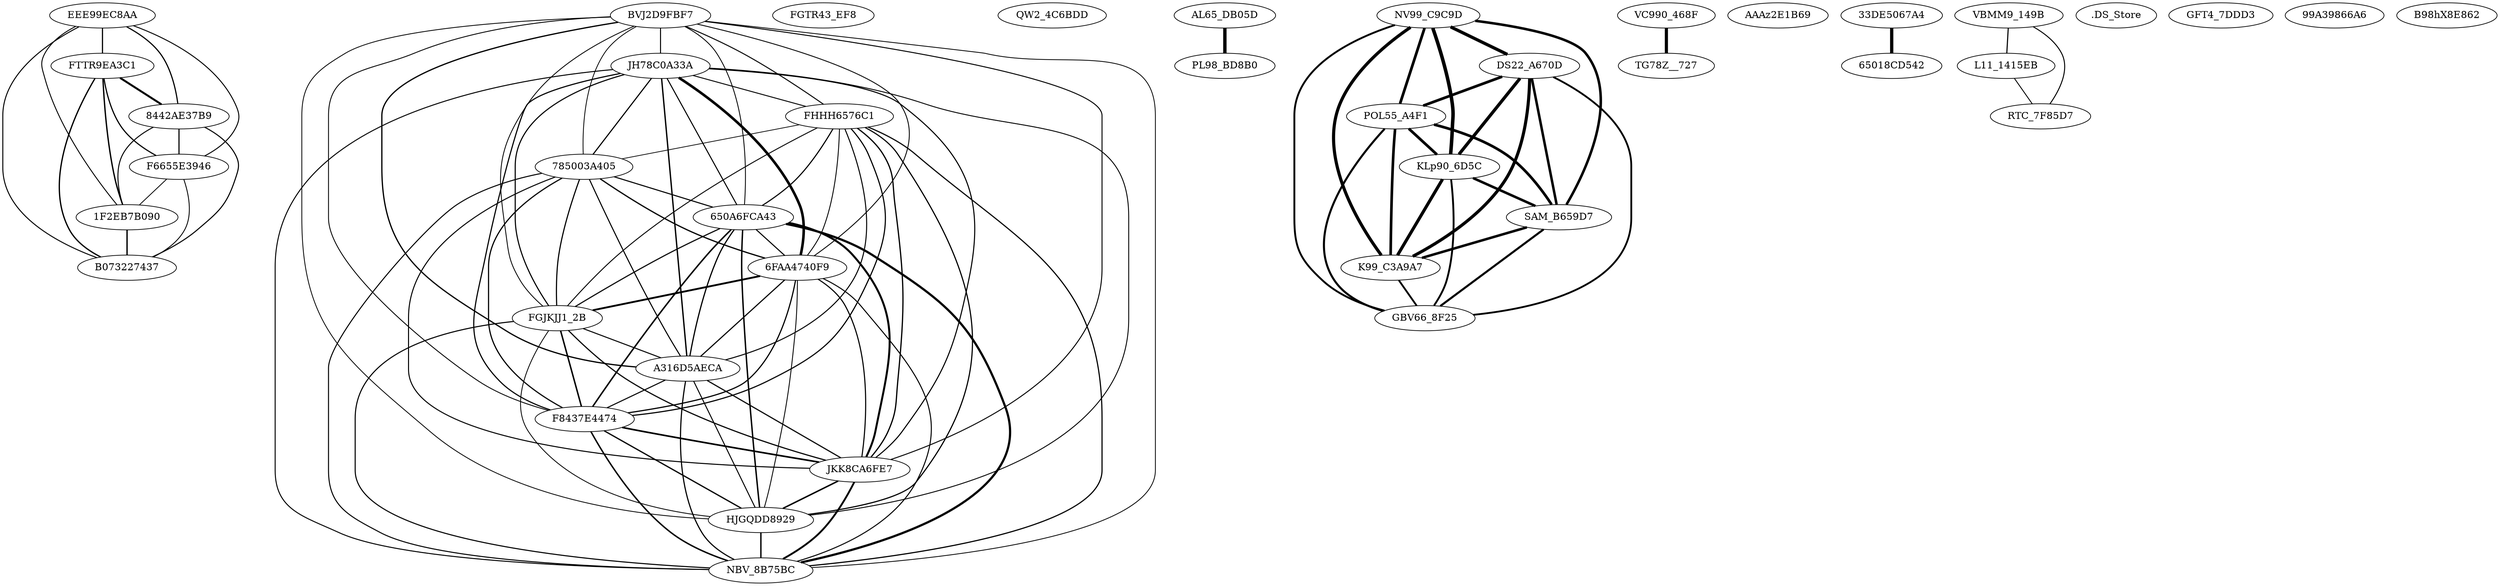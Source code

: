 strict graph  {
"./MALWR/EEE99EC8AA67B05407C01094184C33D2B5A44" [label=EEE99EC8AA];
"./MALWR/BVJ2D9FBF759F527AF373E34673DC3ACA462" [label=BVJ2D9FBF7];
"./MALWR/JH78C0A33A1B472A8C16123FD696A5CE5EBB" [label=JH78C0A33A];
"./MALWR/FHHH6576C196385407B0F7F4B1B537D88983" [label=FHHH6576C1];
"./MALWR/FTTR9EA3C16194CE354C244C1B74C46CD92E" [label=FTTR9EA3C1];
"./MALWR/FGTR43_EF8E0FB20E7228C7492CCDC59D87C690" [label=FGTR43_EF8];
"./MALWR/QW2_4C6BDDCCA2695D6202DF38708E14FC7E" [label=QW2_4C6BDD];
"./MALWR/AL65_DB05DF0498B59B42A8E493CF3C10C578" [label=AL65_DB05D];
"./MALWR/785003A405BC7A4EBCBB21DDB757BF3F" [label="785003A405"];
"./MALWR/NV99_C9C9DBF388A8D81D8CFB4D3FC05F8E4" [label=NV99_C9C9D];
"./MALWR/DS22_A670D13D4D014169C4080328B8FEB86" [label=DS22_A670D];
"./MALWR/POL55_A4F1ECC4D25B33395196B5D51A06790" [label=POL55_A4F1];
"./MALWR/650A6FCA433EE243391E4B4C11F09438" [label="650A6FCA43"];
"./MALWR/KLp90_6D5C8FC4B14559F73B6136D85B94198" [label=KLp90_6D5C];
"./MALWR/6FAA4740F99408D4D2DDDD0B09BBDEFD" [label="6FAA4740F9"];
"./MALWR/FGJKJJ1_2BA0D0083976A5C1E3315413CDCFFCD2" [label=FGJKJJ1_2B];
"./MALWR/VC990_468FF2C12CFFC7E5B2FE0EE6BB3B239E" [label=VC990_468F];
"./MALWR/SAM_B659D71AE168E774FAAF38DB30F4A84" [label=SAM_B659D7];
"./MALWR/A316D5AECA269CA865077E7FFF356E7D" [label=A316D5AECA];
"./MALWR/F8437E44748D2C3FCF84019766F4E6DC" [label=F8437E4474];
"./MALWR/JKK8CA6FE7A1315AF5AFEAC2961460A80569" [label=JKK8CA6FE7];
"./MALWR/K99_C3A9A7B026BFE0E55FF219FD6AA7D94" [label=K99_C3A9A7];
"./MALWR/8442AE37B91F279A9F06DE4C60B286A3" [label="8442AE37B9"];
"./MALWR/GBV66_8F259BB36E00D124963CFA9B86F502E" [label=GBV66_8F25];
"./MALWR/AAAz2E1B6940985A23E5639450F8391820655" [label=AAAz2E1B69];
"./MALWR/PL98_BD8B082B7711BC980252F988BB0CA936" [label=PL98_BD8B0];
"./MALWR/TG78Z__727A6800991EEAD454E53E8AF164A99C" [label=TG78Z__727];
"./MALWR/F6655E39465C2FF5B016980D918EA028" [label=F6655E3946];
"./MALWR/33DE5067A433A6EC5C328067DC18EC37" [label="33DE5067A4"];
"./MALWR/VBMM9_149B7BD7218AAB4E257D28469FDDB0D" [label=VBMM9_149B];
"./MALWR/L11_1415EB8519D13328091CC5C76A624E3D" [label=L11_1415EB];
"./MALWR/1F2EB7B090018D975E6D9B40868C94CA" [label="1F2EB7B090"];
"./MALWR/.DS_Store" [label=".DS_Store"];
"./MALWR/HJGQDD892986B2249B5214639ECC8AC0223" [label=HJGQDD8929];
"./MALWR/GFT4_7DDD3D72EAD03C7518F5D47650C8572" [label=GFT4_7DDD3];
"./MALWR/NBV_8B75BCBFF174C25A0161F30758509A44" [label=NBV_8B75BC];
"./MALWR/RTC_7F85D7F628CE62D1D8F7B39D8940472" [label=RTC_7F85D7];
"./MALWR/65018CD542145A3792BA09985734C12A" [label="65018CD542"];
"./MALWR/99A39866A657A10949FCB6D634BB30D5" [label="99A39866A6"];
"./MALWR/B07322743778B5868475DBE66EEDAC4F" [label=B073227437];
"./MALWR/B98hX8E8622C393D7E832D39E620EAD5D3B49" [label=B98hX8E862];
"./MALWR/EEE99EC8AA67B05407C01094184C33D2B5A44" -- "./MALWR/FTTR9EA3C16194CE354C244C1B74C46CD92E"  [penwidth="1.6666666666666665"];
"./MALWR/EEE99EC8AA67B05407C01094184C33D2B5A44" -- "./MALWR/8442AE37B91F279A9F06DE4C60B286A3"  [penwidth="1.6346153846153846"];
"./MALWR/EEE99EC8AA67B05407C01094184C33D2B5A44" -- "./MALWR/F6655E39465C2FF5B016980D918EA028"  [penwidth="1.3551401869158877"];
"./MALWR/EEE99EC8AA67B05407C01094184C33D2B5A44" -- "./MALWR/1F2EB7B090018D975E6D9B40868C94CA"  [penwidth="1.2962962962962967"];
"./MALWR/EEE99EC8AA67B05407C01094184C33D2B5A44" -- "./MALWR/B07322743778B5868475DBE66EEDAC4F"  [penwidth="1.3888888888888886"];
"./MALWR/BVJ2D9FBF759F527AF373E34673DC3ACA462" -- "./MALWR/JH78C0A33A1B472A8C16123FD696A5CE5EBB"  [penwidth="1.4137931034482756"];
"./MALWR/BVJ2D9FBF759F527AF373E34673DC3ACA462" -- "./MALWR/FHHH6576C196385407B0F7F4B1B537D88983"  [penwidth="1.402877697841727"];
"./MALWR/BVJ2D9FBF759F527AF373E34673DC3ACA462" -- "./MALWR/785003A405BC7A4EBCBB21DDB757BF3F"  [penwidth="1.122448979591837"];
"./MALWR/BVJ2D9FBF759F527AF373E34673DC3ACA462" -- "./MALWR/650A6FCA433EE243391E4B4C11F09438"  [penwidth="1.197183098591549"];
"./MALWR/BVJ2D9FBF759F527AF373E34673DC3ACA462" -- "./MALWR/6FAA4740F99408D4D2DDDD0B09BBDEFD"  [penwidth="1.2328767123287678"];
"./MALWR/BVJ2D9FBF759F527AF373E34673DC3ACA462" -- "./MALWR/FGJKJJ1_2BA0D0083976A5C1E3315413CDCFFCD2"  [penwidth="1.180555555555556"];
"./MALWR/BVJ2D9FBF759F527AF373E34673DC3ACA462" -- "./MALWR/A316D5AECA269CA865077E7FFF356E7D"  [penwidth="1.7605633802816902"];
"./MALWR/BVJ2D9FBF759F527AF373E34673DC3ACA462" -- "./MALWR/F8437E44748D2C3FCF84019766F4E6DC"  [penwidth="1.2237762237762242"];
"./MALWR/BVJ2D9FBF759F527AF373E34673DC3ACA462" -- "./MALWR/JKK8CA6FE7A1315AF5AFEAC2961460A80569"  [penwidth="1.357142857142857"];
"./MALWR/BVJ2D9FBF759F527AF373E34673DC3ACA462" -- "./MALWR/HJGQDD892986B2249B5214639ECC8AC0223"  [penwidth="1.137931034482759"];
"./MALWR/BVJ2D9FBF759F527AF373E34673DC3ACA462" -- "./MALWR/NBV_8B75BCBFF174C25A0161F30758509A44"  [penwidth="1.1267605633802815"];
"./MALWR/JH78C0A33A1B472A8C16123FD696A5CE5EBB" -- "./MALWR/FHHH6576C196385407B0F7F4B1B537D88983"  [penwidth="1.312056737588653"];
"./MALWR/JH78C0A33A1B472A8C16123FD696A5CE5EBB" -- "./MALWR/785003A405BC7A4EBCBB21DDB757BF3F"  [penwidth="1.5972222222222223"];
"./MALWR/JH78C0A33A1B472A8C16123FD696A5CE5EBB" -- "./MALWR/650A6FCA433EE243391E4B4C11F09438"  [penwidth="1.4539007092198588"];
"./MALWR/JH78C0A33A1B472A8C16123FD696A5CE5EBB" -- "./MALWR/6FAA4740F99408D4D2DDDD0B09BBDEFD"  [penwidth="3.671875"];
"./MALWR/JH78C0A33A1B472A8C16123FD696A5CE5EBB" -- "./MALWR/FGJKJJ1_2BA0D0083976A5C1E3315413CDCFFCD2"  [penwidth="1.5492957746478877"];
"./MALWR/JH78C0A33A1B472A8C16123FD696A5CE5EBB" -- "./MALWR/A316D5AECA269CA865077E7FFF356E7D"  [penwidth="1.9014084507042253"];
"./MALWR/JH78C0A33A1B472A8C16123FD696A5CE5EBB" -- "./MALWR/F8437E44748D2C3FCF84019766F4E6DC"  [penwidth="1.5957446808510636"];
"./MALWR/JH78C0A33A1B472A8C16123FD696A5CE5EBB" -- "./MALWR/JKK8CA6FE7A1315AF5AFEAC2961460A80569"  [penwidth="1.5000000000000004"];
"./MALWR/JH78C0A33A1B472A8C16123FD696A5CE5EBB" -- "./MALWR/HJGQDD892986B2249B5214639ECC8AC0223"  [penwidth="1.2758620689655178"];
"./MALWR/JH78C0A33A1B472A8C16123FD696A5CE5EBB" -- "./MALWR/NBV_8B75BCBFF174C25A0161F30758509A44"  [penwidth="1.3829787234042559"];
"./MALWR/FHHH6576C196385407B0F7F4B1B537D88983" -- "./MALWR/785003A405BC7A4EBCBB21DDB757BF3F"  [penwidth="1.0139860139860137"];
"./MALWR/FHHH6576C196385407B0F7F4B1B537D88983" -- "./MALWR/650A6FCA433EE243391E4B4C11F09438"  [penwidth="1.567164179104478"];
"./MALWR/FHHH6576C196385407B0F7F4B1B537D88983" -- "./MALWR/6FAA4740F99408D4D2DDDD0B09BBDEFD"  [penwidth="1.24113475177305"];
"./MALWR/FHHH6576C196385407B0F7F4B1B537D88983" -- "./MALWR/FGJKJJ1_2BA0D0083976A5C1E3315413CDCFFCD2"  [penwidth="1.304347826086957"];
"./MALWR/FHHH6576C196385407B0F7F4B1B537D88983" -- "./MALWR/A316D5AECA269CA865077E7FFF356E7D"  [penwidth="1.4285714285714293"];
"./MALWR/FHHH6576C196385407B0F7F4B1B537D88983" -- "./MALWR/F8437E44748D2C3FCF84019766F4E6DC"  [penwidth="1.5925925925925923"];
"./MALWR/FHHH6576C196385407B0F7F4B1B537D88983" -- "./MALWR/JKK8CA6FE7A1315AF5AFEAC2961460A80569"  [penwidth="1.7424242424242422"];
"./MALWR/FHHH6576C196385407B0F7F4B1B537D88983" -- "./MALWR/HJGQDD892986B2249B5214639ECC8AC0223"  [penwidth="1.6176470588235294"];
"./MALWR/FHHH6576C196385407B0F7F4B1B537D88983" -- "./MALWR/NBV_8B75BCBFF174C25A0161F30758509A44"  [penwidth="1.6165413533834585"];
"./MALWR/FTTR9EA3C16194CE354C244C1B74C46CD92E" -- "./MALWR/8442AE37B91F279A9F06DE4C60B286A3"  [penwidth="2.8125"];
"./MALWR/FTTR9EA3C16194CE354C244C1B74C46CD92E" -- "./MALWR/F6655E39465C2FF5B016980D918EA028"  [penwidth="1.6346153846153846"];
"./MALWR/FTTR9EA3C16194CE354C244C1B74C46CD92E" -- "./MALWR/1F2EB7B090018D975E6D9B40868C94CA"  [penwidth="1.8932038834951461"];
"./MALWR/FTTR9EA3C16194CE354C244C1B74C46CD92E" -- "./MALWR/B07322743778B5868475DBE66EEDAC4F"  [penwidth="1.8269230769230773"];
"./MALWR/AL65_DB05DF0498B59B42A8E493CF3C10C578" -- "./MALWR/PL98_BD8B082B7711BC980252F988BB0CA936"  [penwidth="4.795011957635804"];
"./MALWR/785003A405BC7A4EBCBB21DDB757BF3F" -- "./MALWR/650A6FCA433EE243391E4B4C11F09438"  [penwidth="1.5000000000000004"];
"./MALWR/785003A405BC7A4EBCBB21DDB757BF3F" -- "./MALWR/6FAA4740F99408D4D2DDDD0B09BBDEFD"  [penwidth="1.7605633802816902"];
"./MALWR/785003A405BC7A4EBCBB21DDB757BF3F" -- "./MALWR/FGJKJJ1_2BA0D0083976A5C1E3315413CDCFFCD2"  [penwidth="1.5957446808510636"];
"./MALWR/785003A405BC7A4EBCBB21DDB757BF3F" -- "./MALWR/A316D5AECA269CA865077E7FFF356E7D"  [penwidth="1.482758620689655"];
"./MALWR/785003A405BC7A4EBCBB21DDB757BF3F" -- "./MALWR/F8437E44748D2C3FCF84019766F4E6DC"  [penwidth="1.6428571428571428"];
"./MALWR/785003A405BC7A4EBCBB21DDB757BF3F" -- "./MALWR/JKK8CA6FE7A1315AF5AFEAC2961460A80569"  [penwidth="1.4285714285714293"];
"./MALWR/785003A405BC7A4EBCBB21DDB757BF3F" -- "./MALWR/NBV_8B75BCBFF174C25A0161F30758509A44"  [penwidth="1.4285714285714293"];
"./MALWR/NV99_C9C9DBF388A8D81D8CFB4D3FC05F8E4" -- "./MALWR/DS22_A670D13D4D014169C4080328B8FEB86"  [penwidth="4.543568464730291"];
"./MALWR/NV99_C9C9DBF388A8D81D8CFB4D3FC05F8E4" -- "./MALWR/POL55_A4F1ECC4D25B33395196B5D51A06790"  [penwidth="3.875502008032129"];
"./MALWR/NV99_C9C9DBF388A8D81D8CFB4D3FC05F8E4" -- "./MALWR/KLp90_6D5C8FC4B14559F73B6136D85B94198"  [penwidth="5.0"];
"./MALWR/NV99_C9C9DBF388A8D81D8CFB4D3FC05F8E4" -- "./MALWR/SAM_B659D71AE168E774FAAF38DB30F4A84"  [penwidth="3.5882352941176467"];
"./MALWR/NV99_C9C9DBF388A8D81D8CFB4D3FC05F8E4" -- "./MALWR/K99_C3A9A7B026BFE0E55FF219FD6AA7D94"  [penwidth="4.462809917355372"];
"./MALWR/NV99_C9C9DBF388A8D81D8CFB4D3FC05F8E4" -- "./MALWR/GBV66_8F259BB36E00D124963CFA9B86F502E"  [penwidth="2.6579925650557623"];
"./MALWR/DS22_A670D13D4D014169C4080328B8FEB86" -- "./MALWR/POL55_A4F1ECC4D25B33395196B5D51A06790"  [penwidth="3.8400000000000003"];
"./MALWR/DS22_A670D13D4D014169C4080328B8FEB86" -- "./MALWR/KLp90_6D5C8FC4B14559F73B6136D85B94198"  [penwidth="4.543568464730291"];
"./MALWR/DS22_A670D13D4D014169C4080328B8FEB86" -- "./MALWR/SAM_B659D71AE168E774FAAF38DB30F4A84"  [penwidth="3.5546875"];
"./MALWR/DS22_A670D13D4D014169C4080328B8FEB86" -- "./MALWR/K99_C3A9A7B026BFE0E55FF219FD6AA7D94"  [penwidth="4.423868312757202"];
"./MALWR/DS22_A670D13D4D014169C4080328B8FEB86" -- "./MALWR/GBV66_8F259BB36E00D124963CFA9B86F502E"  [penwidth="2.5645756457564577"];
"./MALWR/POL55_A4F1ECC4D25B33395196B5D51A06790" -- "./MALWR/KLp90_6D5C8FC4B14559F73B6136D85B94198"  [penwidth="3.875502008032129"];
"./MALWR/POL55_A4F1ECC4D25B33395196B5D51A06790" -- "./MALWR/SAM_B659D71AE168E774FAAF38DB30F4A84"  [penwidth="3.8095238095238093"];
"./MALWR/POL55_A4F1ECC4D25B33395196B5D51A06790" -- "./MALWR/K99_C3A9A7B026BFE0E55FF219FD6AA7D94"  [penwidth="3.764940239043825"];
"./MALWR/POL55_A4F1ECC4D25B33395196B5D51A06790" -- "./MALWR/GBV66_8F259BB36E00D124963CFA9B86F502E"  [penwidth="2.9245283018867934"];
"./MALWR/650A6FCA433EE243391E4B4C11F09438" -- "./MALWR/6FAA4740F99408D4D2DDDD0B09BBDEFD"  [penwidth="1.5000000000000004"];
"./MALWR/650A6FCA433EE243391E4B4C11F09438" -- "./MALWR/FGJKJJ1_2BA0D0083976A5C1E3315413CDCFFCD2"  [penwidth="1.5693430656934306"];
"./MALWR/650A6FCA433EE243391E4B4C11F09438" -- "./MALWR/A316D5AECA269CA865077E7FFF356E7D"  [penwidth="1.6906474820143882"];
"./MALWR/650A6FCA433EE243391E4B4C11F09438" -- "./MALWR/F8437E44748D2C3FCF84019766F4E6DC"  [penwidth="2.121212121212122"];
"./MALWR/650A6FCA433EE243391E4B4C11F09438" -- "./MALWR/JKK8CA6FE7A1315AF5AFEAC2961460A80569"  [penwidth="2.8400000000000007"];
"./MALWR/650A6FCA433EE243391E4B4C11F09438" -- "./MALWR/HJGQDD892986B2249B5214639ECC8AC0223"  [penwidth="2.0149253731343286"];
"./MALWR/650A6FCA433EE243391E4B4C11F09438" -- "./MALWR/NBV_8B75BCBFF174C25A0161F30758509A44"  [penwidth="3.130081300813008"];
"./MALWR/KLp90_6D5C8FC4B14559F73B6136D85B94198" -- "./MALWR/SAM_B659D71AE168E774FAAF38DB30F4A84"  [penwidth="3.5882352941176467"];
"./MALWR/KLp90_6D5C8FC4B14559F73B6136D85B94198" -- "./MALWR/K99_C3A9A7B026BFE0E55FF219FD6AA7D94"  [penwidth="4.462809917355372"];
"./MALWR/KLp90_6D5C8FC4B14559F73B6136D85B94198" -- "./MALWR/GBV66_8F259BB36E00D124963CFA9B86F502E"  [penwidth="2.6579925650557623"];
"./MALWR/6FAA4740F99408D4D2DDDD0B09BBDEFD" -- "./MALWR/FGJKJJ1_2BA0D0083976A5C1E3315413CDCFFCD2"  [penwidth="2.593984962406015"];
"./MALWR/6FAA4740F99408D4D2DDDD0B09BBDEFD" -- "./MALWR/A316D5AECA269CA865077E7FFF356E7D"  [penwidth="1.5972222222222223"];
"./MALWR/6FAA4740F99408D4D2DDDD0B09BBDEFD" -- "./MALWR/F8437E44748D2C3FCF84019766F4E6DC"  [penwidth="1.6428571428571428"];
"./MALWR/6FAA4740F99408D4D2DDDD0B09BBDEFD" -- "./MALWR/JKK8CA6FE7A1315AF5AFEAC2961460A80569"  [penwidth="1.5467625899280582"];
"./MALWR/6FAA4740F99408D4D2DDDD0B09BBDEFD" -- "./MALWR/HJGQDD892986B2249B5214639ECC8AC0223"  [penwidth="1.2068965517241383"];
"./MALWR/6FAA4740F99408D4D2DDDD0B09BBDEFD" -- "./MALWR/NBV_8B75BCBFF174C25A0161F30758509A44"  [penwidth="1.4285714285714293"];
"./MALWR/FGJKJJ1_2BA0D0083976A5C1E3315413CDCFFCD2" -- "./MALWR/A316D5AECA269CA865077E7FFF356E7D"  [penwidth="1.4335664335664335"];
"./MALWR/FGJKJJ1_2BA0D0083976A5C1E3315413CDCFFCD2" -- "./MALWR/F8437E44748D2C3FCF84019766F4E6DC"  [penwidth="2.089552238805971"];
"./MALWR/FGJKJJ1_2BA0D0083976A5C1E3315413CDCFFCD2" -- "./MALWR/JKK8CA6FE7A1315AF5AFEAC2961460A80569"  [penwidth="1.6176470588235294"];
"./MALWR/FGJKJJ1_2BA0D0083976A5C1E3315413CDCFFCD2" -- "./MALWR/HJGQDD892986B2249B5214639ECC8AC0223"  [penwidth="1.1538461538461544"];
"./MALWR/FGJKJJ1_2BA0D0083976A5C1E3315413CDCFFCD2" -- "./MALWR/NBV_8B75BCBFF174C25A0161F30758509A44"  [penwidth="1.4963503649635037"];
"./MALWR/VC990_468FF2C12CFFC7E5B2FE0EE6BB3B239E" -- "./MALWR/TG78Z__727A6800991EEAD454E53E8AF164A99C"  [penwidth="4.481848184818483"];
"./MALWR/SAM_B659D71AE168E774FAAF38DB30F4A84" -- "./MALWR/K99_C3A9A7B026BFE0E55FF219FD6AA7D94"  [penwidth="3.5546875"];
"./MALWR/SAM_B659D71AE168E774FAAF38DB30F4A84" -- "./MALWR/GBV66_8F259BB36E00D124963CFA9B86F502E"  [penwidth="2.940074906367042"];
"./MALWR/A316D5AECA269CA865077E7FFF356E7D" -- "./MALWR/F8437E44748D2C3FCF84019766F4E6DC"  [penwidth="1.4788732394366202"];
"./MALWR/A316D5AECA269CA865077E7FFF356E7D" -- "./MALWR/JKK8CA6FE7A1315AF5AFEAC2961460A80569"  [penwidth="1.6187050359712232"];
"./MALWR/A316D5AECA269CA865077E7FFF356E7D" -- "./MALWR/HJGQDD892986B2249B5214639ECC8AC0223"  [penwidth="1.3888888888888886"];
"./MALWR/A316D5AECA269CA865077E7FFF356E7D" -- "./MALWR/NBV_8B75BCBFF174C25A0161F30758509A44"  [penwidth="1.6187050359712232"];
"./MALWR/F8437E44748D2C3FCF84019766F4E6DC" -- "./MALWR/JKK8CA6FE7A1315AF5AFEAC2961460A80569"  [penwidth="2.3076923076923075"];
"./MALWR/F8437E44748D2C3FCF84019766F4E6DC" -- "./MALWR/HJGQDD892986B2249B5214639ECC8AC0223"  [penwidth="1.7883211678832114"];
"./MALWR/F8437E44748D2C3FCF84019766F4E6DC" -- "./MALWR/NBV_8B75BCBFF174C25A0161F30758509A44"  [penwidth="2.045454545454546"];
"./MALWR/JKK8CA6FE7A1315AF5AFEAC2961460A80569" -- "./MALWR/HJGQDD892986B2249B5214639ECC8AC0223"  [penwidth="2.0676691729323307"];
"./MALWR/JKK8CA6FE7A1315AF5AFEAC2961460A80569" -- "./MALWR/NBV_8B75BCBFF174C25A0161F30758509A44"  [penwidth="2.6190476190476186"];
"./MALWR/K99_C3A9A7B026BFE0E55FF219FD6AA7D94" -- "./MALWR/GBV66_8F259BB36E00D124963CFA9B86F502E"  [penwidth="2.5645756457564577"];
"./MALWR/8442AE37B91F279A9F06DE4C60B286A3" -- "./MALWR/F6655E39465C2FF5B016980D918EA028"  [penwidth="1.6037735849056602"];
"./MALWR/8442AE37B91F279A9F06DE4C60B286A3" -- "./MALWR/1F2EB7B090018D975E6D9B40868C94CA"  [penwidth="1.3888888888888886"];
"./MALWR/8442AE37B91F279A9F06DE4C60B286A3" -- "./MALWR/B07322743778B5868475DBE66EEDAC4F"  [penwidth="1.4814814814814816"];
"./MALWR/F6655E39465C2FF5B016980D918EA028" -- "./MALWR/1F2EB7B090018D975E6D9B40868C94CA"  [penwidth="1.126126126126126"];
"./MALWR/F6655E39465C2FF5B016980D918EA028" -- "./MALWR/B07322743778B5868475DBE66EEDAC4F"  [penwidth="1.2162162162162162"];
"./MALWR/33DE5067A433A6EC5C328067DC18EC37" -- "./MALWR/65018CD542145A3792BA09985734C12A"  [penwidth="4.642857142857143"];
"./MALWR/VBMM9_149B7BD7218AAB4E257D28469FDDB0D" -- "./MALWR/L11_1415EB8519D13328091CC5C76A624E3D"  [penwidth="1.5517241379310345"];
"./MALWR/VBMM9_149B7BD7218AAB4E257D28469FDDB0D" -- "./MALWR/RTC_7F85D7F628CE62D1D8F7B39D8940472"  [penwidth="1.3713080168776373"];
"./MALWR/L11_1415EB8519D13328091CC5C76A624E3D" -- "./MALWR/RTC_7F85D7F628CE62D1D8F7B39D8940472"  [penwidth="1.2500000000000002"];
"./MALWR/1F2EB7B090018D975E6D9B40868C94CA" -- "./MALWR/B07322743778B5868475DBE66EEDAC4F"  [penwidth="1.9158878504672896"];
"./MALWR/HJGQDD892986B2249B5214639ECC8AC0223" -- "./MALWR/NBV_8B75BCBFF174C25A0161F30758509A44"  [penwidth="1.9402985074626868"];
}
